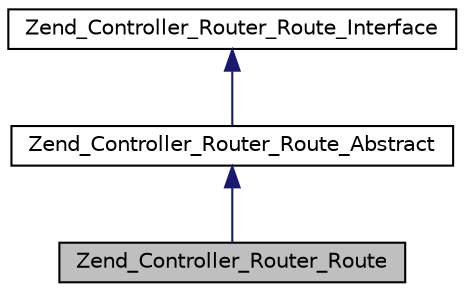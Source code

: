 digraph G
{
  edge [fontname="Helvetica",fontsize="10",labelfontname="Helvetica",labelfontsize="10"];
  node [fontname="Helvetica",fontsize="10",shape=record];
  Node1 [label="Zend_Controller_Router_Route",height=0.2,width=0.4,color="black", fillcolor="grey75", style="filled" fontcolor="black"];
  Node2 -> Node1 [dir="back",color="midnightblue",fontsize="10",style="solid",fontname="Helvetica"];
  Node2 [label="Zend_Controller_Router_Route_Abstract",height=0.2,width=0.4,color="black", fillcolor="white", style="filled",URL="$class_zend___controller___router___route___abstract.html"];
  Node3 -> Node2 [dir="back",color="midnightblue",fontsize="10",style="solid",fontname="Helvetica"];
  Node3 [label="Zend_Controller_Router_Route_Interface",height=0.2,width=0.4,color="black", fillcolor="white", style="filled",URL="$interface_zend___controller___router___route___interface.html"];
}
